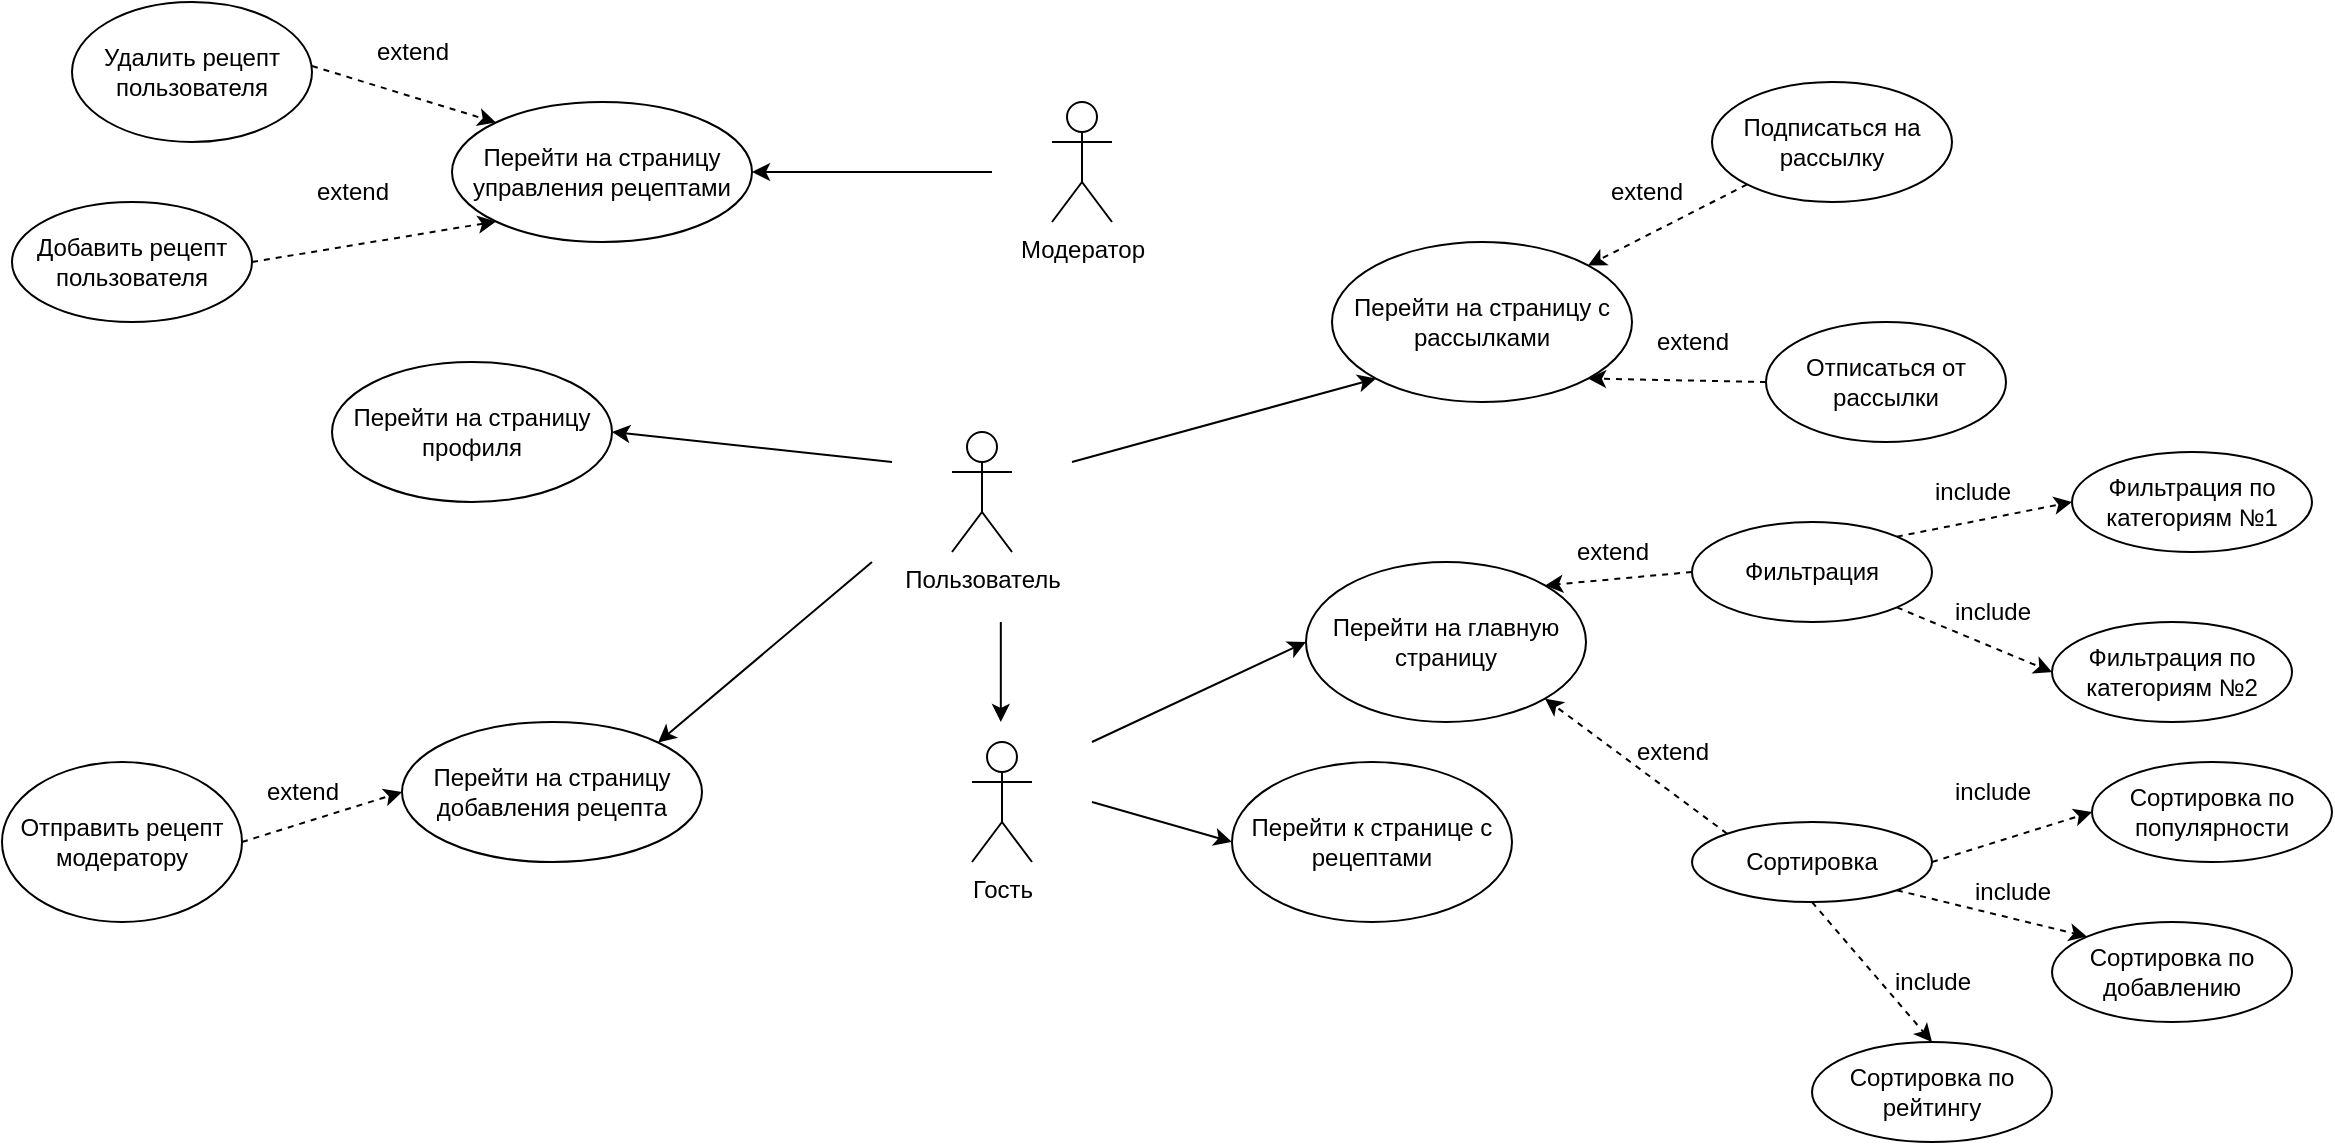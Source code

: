 <mxfile version="24.0.7" type="github">
  <diagram name="Страница — 1" id="RN8FDjic-akYMQ6OIXhk">
    <mxGraphModel dx="1235" dy="656" grid="1" gridSize="10" guides="1" tooltips="1" connect="1" arrows="1" fold="1" page="1" pageScale="1" pageWidth="1654" pageHeight="2336" math="0" shadow="0">
      <root>
        <mxCell id="0" />
        <mxCell id="1" parent="0" />
        <mxCell id="Bqgacemh-84XrdoSntIm-1" value="Модератор" style="shape=umlActor;verticalLabelPosition=bottom;verticalAlign=top;html=1;outlineConnect=0;" vertex="1" parent="1">
          <mxGeometry x="630" y="110" width="30" height="60" as="geometry" />
        </mxCell>
        <mxCell id="Bqgacemh-84XrdoSntIm-2" value="Пользователь" style="shape=umlActor;verticalLabelPosition=bottom;verticalAlign=top;html=1;outlineConnect=0;" vertex="1" parent="1">
          <mxGeometry x="580" y="275" width="30" height="60" as="geometry" />
        </mxCell>
        <mxCell id="Bqgacemh-84XrdoSntIm-3" value="Перейти на главную страницу" style="ellipse;whiteSpace=wrap;html=1;" vertex="1" parent="1">
          <mxGeometry x="757" y="340" width="140" height="80" as="geometry" />
        </mxCell>
        <mxCell id="Bqgacemh-84XrdoSntIm-6" value="Перейти на страницу профиля" style="ellipse;whiteSpace=wrap;html=1;" vertex="1" parent="1">
          <mxGeometry x="270" y="240" width="140" height="70" as="geometry" />
        </mxCell>
        <mxCell id="Bqgacemh-84XrdoSntIm-7" value="Перейти к странице с рецептами" style="ellipse;whiteSpace=wrap;html=1;" vertex="1" parent="1">
          <mxGeometry x="720" y="440" width="140" height="80" as="geometry" />
        </mxCell>
        <mxCell id="Bqgacemh-84XrdoSntIm-9" value="Гость" style="shape=umlActor;verticalLabelPosition=bottom;verticalAlign=top;html=1;outlineConnect=0;" vertex="1" parent="1">
          <mxGeometry x="590" y="430" width="30" height="60" as="geometry" />
        </mxCell>
        <mxCell id="Bqgacemh-84XrdoSntIm-10" value="Перейти на страницу с рассылками" style="ellipse;whiteSpace=wrap;html=1;" vertex="1" parent="1">
          <mxGeometry x="770" y="180" width="150" height="80" as="geometry" />
        </mxCell>
        <mxCell id="Bqgacemh-84XrdoSntIm-11" value="Подписаться на рассылку" style="ellipse;whiteSpace=wrap;html=1;" vertex="1" parent="1">
          <mxGeometry x="960" y="100" width="120" height="60" as="geometry" />
        </mxCell>
        <mxCell id="Bqgacemh-84XrdoSntIm-12" value="Отписаться от рассылки" style="ellipse;whiteSpace=wrap;html=1;" vertex="1" parent="1">
          <mxGeometry x="987" y="220" width="120" height="60" as="geometry" />
        </mxCell>
        <mxCell id="Bqgacemh-84XrdoSntIm-13" value="Перейти на страницу добавления рецепта" style="ellipse;whiteSpace=wrap;html=1;" vertex="1" parent="1">
          <mxGeometry x="305" y="420" width="150" height="70" as="geometry" />
        </mxCell>
        <mxCell id="Bqgacemh-84XrdoSntIm-14" value="Фильтрация" style="ellipse;whiteSpace=wrap;html=1;" vertex="1" parent="1">
          <mxGeometry x="950" y="320" width="120" height="50" as="geometry" />
        </mxCell>
        <mxCell id="Bqgacemh-84XrdoSntIm-15" value="Сортировка" style="ellipse;whiteSpace=wrap;html=1;" vertex="1" parent="1">
          <mxGeometry x="950" y="470" width="120" height="40" as="geometry" />
        </mxCell>
        <mxCell id="Bqgacemh-84XrdoSntIm-16" value="Сортировка по популярности" style="ellipse;whiteSpace=wrap;html=1;" vertex="1" parent="1">
          <mxGeometry x="1150" y="440" width="120" height="50" as="geometry" />
        </mxCell>
        <mxCell id="Bqgacemh-84XrdoSntIm-17" value="Сортировка по добавлению" style="ellipse;whiteSpace=wrap;html=1;" vertex="1" parent="1">
          <mxGeometry x="1130" y="520" width="120" height="50" as="geometry" />
        </mxCell>
        <mxCell id="Bqgacemh-84XrdoSntIm-18" value="&lt;div&gt;Сортировка по рейтингу&lt;/div&gt;" style="ellipse;whiteSpace=wrap;html=1;" vertex="1" parent="1">
          <mxGeometry x="1010" y="580" width="120" height="50" as="geometry" />
        </mxCell>
        <mxCell id="Bqgacemh-84XrdoSntIm-19" value="Фильтрация по категориям №1" style="ellipse;whiteSpace=wrap;html=1;" vertex="1" parent="1">
          <mxGeometry x="1140" y="285" width="120" height="50" as="geometry" />
        </mxCell>
        <mxCell id="Bqgacemh-84XrdoSntIm-20" value="Фильтрация по категориям №2" style="ellipse;whiteSpace=wrap;html=1;" vertex="1" parent="1">
          <mxGeometry x="1130" y="370" width="120" height="50" as="geometry" />
        </mxCell>
        <mxCell id="Bqgacemh-84XrdoSntIm-21" value="" style="endArrow=classic;html=1;rounded=0;entryX=1;entryY=0.5;entryDx=0;entryDy=0;" edge="1" parent="1" target="Bqgacemh-84XrdoSntIm-6">
          <mxGeometry width="50" height="50" relative="1" as="geometry">
            <mxPoint x="550" y="290" as="sourcePoint" />
            <mxPoint x="740" y="140" as="targetPoint" />
          </mxGeometry>
        </mxCell>
        <mxCell id="Bqgacemh-84XrdoSntIm-28" value="" style="endArrow=classic;html=1;rounded=0;entryX=1;entryY=0;entryDx=0;entryDy=0;" edge="1" parent="1" target="Bqgacemh-84XrdoSntIm-13">
          <mxGeometry width="50" height="50" relative="1" as="geometry">
            <mxPoint x="540" y="340" as="sourcePoint" />
            <mxPoint x="805" y="200" as="targetPoint" />
          </mxGeometry>
        </mxCell>
        <mxCell id="Bqgacemh-84XrdoSntIm-29" value="" style="endArrow=classic;html=1;rounded=0;entryX=0;entryY=1;entryDx=0;entryDy=0;" edge="1" parent="1" target="Bqgacemh-84XrdoSntIm-10">
          <mxGeometry width="50" height="50" relative="1" as="geometry">
            <mxPoint x="640" y="290" as="sourcePoint" />
            <mxPoint x="842" y="295" as="targetPoint" />
          </mxGeometry>
        </mxCell>
        <mxCell id="Bqgacemh-84XrdoSntIm-30" value="" style="endArrow=classic;html=1;rounded=0;" edge="1" parent="1">
          <mxGeometry width="50" height="50" relative="1" as="geometry">
            <mxPoint x="604.41" y="370" as="sourcePoint" />
            <mxPoint x="604.41" y="420" as="targetPoint" />
          </mxGeometry>
        </mxCell>
        <mxCell id="Bqgacemh-84XrdoSntIm-32" value="" style="endArrow=classic;html=1;rounded=0;entryX=0;entryY=0.5;entryDx=0;entryDy=0;" edge="1" parent="1" target="Bqgacemh-84XrdoSntIm-7">
          <mxGeometry width="50" height="50" relative="1" as="geometry">
            <mxPoint x="650" y="460" as="sourcePoint" />
            <mxPoint x="705" y="503" as="targetPoint" />
          </mxGeometry>
        </mxCell>
        <mxCell id="Bqgacemh-84XrdoSntIm-33" value="" style="endArrow=classic;html=1;rounded=0;entryX=0;entryY=0.5;entryDx=0;entryDy=0;" edge="1" parent="1" target="Bqgacemh-84XrdoSntIm-3">
          <mxGeometry width="50" height="50" relative="1" as="geometry">
            <mxPoint x="650" y="430" as="sourcePoint" />
            <mxPoint x="710" y="570" as="targetPoint" />
          </mxGeometry>
        </mxCell>
        <mxCell id="Bqgacemh-84XrdoSntIm-35" value="" style="endArrow=classic;html=1;rounded=0;exitX=0;exitY=1;exitDx=0;exitDy=0;entryX=1;entryY=0;entryDx=0;entryDy=0;dashed=1;" edge="1" parent="1" source="Bqgacemh-84XrdoSntIm-11" target="Bqgacemh-84XrdoSntIm-10">
          <mxGeometry width="50" height="50" relative="1" as="geometry">
            <mxPoint x="900" y="330" as="sourcePoint" />
            <mxPoint x="950" y="280" as="targetPoint" />
          </mxGeometry>
        </mxCell>
        <mxCell id="Bqgacemh-84XrdoSntIm-36" value="" style="endArrow=classic;html=1;rounded=0;exitX=0;exitY=0.5;exitDx=0;exitDy=0;entryX=1;entryY=1;entryDx=0;entryDy=0;dashed=1;" edge="1" parent="1" source="Bqgacemh-84XrdoSntIm-12" target="Bqgacemh-84XrdoSntIm-10">
          <mxGeometry width="50" height="50" relative="1" as="geometry">
            <mxPoint x="987" y="261" as="sourcePoint" />
            <mxPoint x="908" y="352" as="targetPoint" />
          </mxGeometry>
        </mxCell>
        <mxCell id="Bqgacemh-84XrdoSntIm-37" value="" style="endArrow=classic;html=1;rounded=0;entryX=1;entryY=0;entryDx=0;entryDy=0;exitX=0;exitY=0.5;exitDx=0;exitDy=0;dashed=1;" edge="1" parent="1" source="Bqgacemh-84XrdoSntIm-14" target="Bqgacemh-84XrdoSntIm-3">
          <mxGeometry width="50" height="50" relative="1" as="geometry">
            <mxPoint x="950" y="410" as="sourcePoint" />
            <mxPoint x="1000" y="360" as="targetPoint" />
          </mxGeometry>
        </mxCell>
        <mxCell id="Bqgacemh-84XrdoSntIm-38" value="" style="endArrow=classic;html=1;rounded=0;entryX=1;entryY=1;entryDx=0;entryDy=0;exitX=0;exitY=0;exitDx=0;exitDy=0;dashed=1;" edge="1" parent="1" source="Bqgacemh-84XrdoSntIm-15" target="Bqgacemh-84XrdoSntIm-3">
          <mxGeometry width="50" height="50" relative="1" as="geometry">
            <mxPoint x="940" y="425" as="sourcePoint" />
            <mxPoint x="869" y="462" as="targetPoint" />
          </mxGeometry>
        </mxCell>
        <mxCell id="Bqgacemh-84XrdoSntIm-39" value="" style="endArrow=classic;html=1;rounded=0;entryX=0;entryY=0.5;entryDx=0;entryDy=0;exitX=1;exitY=0.5;exitDx=0;exitDy=0;dashed=1;" edge="1" parent="1" source="Bqgacemh-84XrdoSntIm-15" target="Bqgacemh-84XrdoSntIm-16">
          <mxGeometry width="50" height="50" relative="1" as="geometry">
            <mxPoint x="1020" y="540" as="sourcePoint" />
            <mxPoint x="1070" y="490" as="targetPoint" />
          </mxGeometry>
        </mxCell>
        <mxCell id="Bqgacemh-84XrdoSntIm-40" value="" style="endArrow=classic;html=1;rounded=0;entryX=0;entryY=0;entryDx=0;entryDy=0;exitX=1;exitY=1;exitDx=0;exitDy=0;dashed=1;" edge="1" parent="1" source="Bqgacemh-84XrdoSntIm-15" target="Bqgacemh-84XrdoSntIm-17">
          <mxGeometry width="50" height="50" relative="1" as="geometry">
            <mxPoint x="1040" y="565" as="sourcePoint" />
            <mxPoint x="1130" y="560" as="targetPoint" />
          </mxGeometry>
        </mxCell>
        <mxCell id="Bqgacemh-84XrdoSntIm-41" value="" style="endArrow=classic;html=1;rounded=0;entryX=0.5;entryY=0;entryDx=0;entryDy=0;exitX=0.5;exitY=1;exitDx=0;exitDy=0;dashed=1;" edge="1" parent="1" source="Bqgacemh-84XrdoSntIm-15" target="Bqgacemh-84XrdoSntIm-18">
          <mxGeometry width="50" height="50" relative="1" as="geometry">
            <mxPoint x="1022" y="579" as="sourcePoint" />
            <mxPoint x="1077" y="627" as="targetPoint" />
          </mxGeometry>
        </mxCell>
        <mxCell id="Bqgacemh-84XrdoSntIm-42" value="" style="endArrow=classic;html=1;rounded=0;entryX=0;entryY=0.5;entryDx=0;entryDy=0;exitX=1;exitY=0;exitDx=0;exitDy=0;dashed=1;" edge="1" parent="1" source="Bqgacemh-84XrdoSntIm-14" target="Bqgacemh-84XrdoSntIm-19">
          <mxGeometry width="50" height="50" relative="1" as="geometry">
            <mxPoint x="1040" y="565" as="sourcePoint" />
            <mxPoint x="1130" y="560" as="targetPoint" />
          </mxGeometry>
        </mxCell>
        <mxCell id="Bqgacemh-84XrdoSntIm-43" value="" style="endArrow=classic;html=1;rounded=0;entryX=0;entryY=0.5;entryDx=0;entryDy=0;exitX=1;exitY=1;exitDx=0;exitDy=0;dashed=1;" edge="1" parent="1" source="Bqgacemh-84XrdoSntIm-14" target="Bqgacemh-84XrdoSntIm-20">
          <mxGeometry width="50" height="50" relative="1" as="geometry">
            <mxPoint x="1043" y="407" as="sourcePoint" />
            <mxPoint x="1117" y="385" as="targetPoint" />
          </mxGeometry>
        </mxCell>
        <mxCell id="Bqgacemh-84XrdoSntIm-46" value="Перейти на страницу управления рецептами" style="ellipse;whiteSpace=wrap;html=1;" vertex="1" parent="1">
          <mxGeometry x="330" y="110" width="150" height="70" as="geometry" />
        </mxCell>
        <mxCell id="Bqgacemh-84XrdoSntIm-47" value="Отправить рецепт модератору" style="ellipse;whiteSpace=wrap;html=1;" vertex="1" parent="1">
          <mxGeometry x="105" y="440" width="120" height="80" as="geometry" />
        </mxCell>
        <mxCell id="Bqgacemh-84XrdoSntIm-48" value="" style="endArrow=classic;html=1;rounded=0;dashed=1;exitX=1;exitY=0.5;exitDx=0;exitDy=0;" edge="1" parent="1" source="Bqgacemh-84XrdoSntIm-47">
          <mxGeometry width="50" height="50" relative="1" as="geometry">
            <mxPoint x="215" y="500" as="sourcePoint" />
            <mxPoint x="305" y="455" as="targetPoint" />
          </mxGeometry>
        </mxCell>
        <mxCell id="Bqgacemh-84XrdoSntIm-49" value="" style="endArrow=classic;html=1;rounded=0;entryX=1;entryY=0.5;entryDx=0;entryDy=0;" edge="1" parent="1" target="Bqgacemh-84XrdoSntIm-46">
          <mxGeometry width="50" height="50" relative="1" as="geometry">
            <mxPoint x="600" y="145" as="sourcePoint" />
            <mxPoint x="620" y="150" as="targetPoint" />
          </mxGeometry>
        </mxCell>
        <mxCell id="Bqgacemh-84XrdoSntIm-50" value="Удалить рецепт пользователя" style="ellipse;whiteSpace=wrap;html=1;" vertex="1" parent="1">
          <mxGeometry x="140" y="60" width="120" height="70" as="geometry" />
        </mxCell>
        <mxCell id="Bqgacemh-84XrdoSntIm-51" value="Добавить рецепт пользователя" style="ellipse;whiteSpace=wrap;html=1;" vertex="1" parent="1">
          <mxGeometry x="110" y="160" width="120" height="60" as="geometry" />
        </mxCell>
        <mxCell id="Bqgacemh-84XrdoSntIm-52" value="" style="endArrow=classic;html=1;rounded=0;entryX=0;entryY=0;entryDx=0;entryDy=0;dashed=1;exitX=1;exitY=0;exitDx=0;exitDy=0;" edge="1" parent="1" target="Bqgacemh-84XrdoSntIm-46">
          <mxGeometry width="50" height="50" relative="1" as="geometry">
            <mxPoint x="260" y="92" as="sourcePoint" />
            <mxPoint x="358" y="80" as="targetPoint" />
          </mxGeometry>
        </mxCell>
        <mxCell id="Bqgacemh-84XrdoSntIm-53" value="" style="endArrow=classic;html=1;rounded=0;entryX=0;entryY=1;entryDx=0;entryDy=0;dashed=1;exitX=1;exitY=0.5;exitDx=0;exitDy=0;" edge="1" parent="1" source="Bqgacemh-84XrdoSntIm-51" target="Bqgacemh-84XrdoSntIm-46">
          <mxGeometry width="50" height="50" relative="1" as="geometry">
            <mxPoint x="270" y="102" as="sourcePoint" />
            <mxPoint x="362" y="130" as="targetPoint" />
          </mxGeometry>
        </mxCell>
        <mxCell id="Bqgacemh-84XrdoSntIm-54" value="extend" style="text;html=1;align=center;verticalAlign=middle;resizable=0;points=[];autosize=1;strokeColor=none;fillColor=none;" vertex="1" parent="1">
          <mxGeometry x="280" y="70" width="60" height="30" as="geometry" />
        </mxCell>
        <mxCell id="Bqgacemh-84XrdoSntIm-55" value="extend" style="text;html=1;align=center;verticalAlign=middle;resizable=0;points=[];autosize=1;strokeColor=none;fillColor=none;" vertex="1" parent="1">
          <mxGeometry x="250" y="140" width="60" height="30" as="geometry" />
        </mxCell>
        <mxCell id="Bqgacemh-84XrdoSntIm-56" value="extend" style="text;html=1;align=center;verticalAlign=middle;resizable=0;points=[];autosize=1;strokeColor=none;fillColor=none;" vertex="1" parent="1">
          <mxGeometry x="225" y="440" width="60" height="30" as="geometry" />
        </mxCell>
        <mxCell id="Bqgacemh-84XrdoSntIm-57" value="extend" style="text;html=1;align=center;verticalAlign=middle;resizable=0;points=[];autosize=1;strokeColor=none;fillColor=none;" vertex="1" parent="1">
          <mxGeometry x="880" y="320" width="60" height="30" as="geometry" />
        </mxCell>
        <mxCell id="Bqgacemh-84XrdoSntIm-58" value="extend" style="text;html=1;align=center;verticalAlign=middle;resizable=0;points=[];autosize=1;strokeColor=none;fillColor=none;" vertex="1" parent="1">
          <mxGeometry x="897" y="140" width="60" height="30" as="geometry" />
        </mxCell>
        <mxCell id="Bqgacemh-84XrdoSntIm-59" value="extend" style="text;html=1;align=center;verticalAlign=middle;resizable=0;points=[];autosize=1;strokeColor=none;fillColor=none;" vertex="1" parent="1">
          <mxGeometry x="920" y="215" width="60" height="30" as="geometry" />
        </mxCell>
        <mxCell id="Bqgacemh-84XrdoSntIm-60" value="extend" style="text;html=1;align=center;verticalAlign=middle;resizable=0;points=[];autosize=1;strokeColor=none;fillColor=none;" vertex="1" parent="1">
          <mxGeometry x="910" y="420" width="60" height="30" as="geometry" />
        </mxCell>
        <mxCell id="Bqgacemh-84XrdoSntIm-61" value="include" style="text;html=1;align=center;verticalAlign=middle;resizable=0;points=[];autosize=1;strokeColor=none;fillColor=none;" vertex="1" parent="1">
          <mxGeometry x="1060" y="290" width="60" height="30" as="geometry" />
        </mxCell>
        <mxCell id="Bqgacemh-84XrdoSntIm-62" value="include" style="text;html=1;align=center;verticalAlign=middle;resizable=0;points=[];autosize=1;strokeColor=none;fillColor=none;" vertex="1" parent="1">
          <mxGeometry x="1070" y="350" width="60" height="30" as="geometry" />
        </mxCell>
        <mxCell id="Bqgacemh-84XrdoSntIm-63" value="include" style="text;html=1;align=center;verticalAlign=middle;resizable=0;points=[];autosize=1;strokeColor=none;fillColor=none;" vertex="1" parent="1">
          <mxGeometry x="1070" y="440" width="60" height="30" as="geometry" />
        </mxCell>
        <mxCell id="Bqgacemh-84XrdoSntIm-64" value="include" style="text;html=1;align=center;verticalAlign=middle;resizable=0;points=[];autosize=1;strokeColor=none;fillColor=none;" vertex="1" parent="1">
          <mxGeometry x="1080" y="490" width="60" height="30" as="geometry" />
        </mxCell>
        <mxCell id="Bqgacemh-84XrdoSntIm-65" value="include" style="text;html=1;align=center;verticalAlign=middle;resizable=0;points=[];autosize=1;strokeColor=none;fillColor=none;" vertex="1" parent="1">
          <mxGeometry x="1040" y="535" width="60" height="30" as="geometry" />
        </mxCell>
      </root>
    </mxGraphModel>
  </diagram>
</mxfile>
